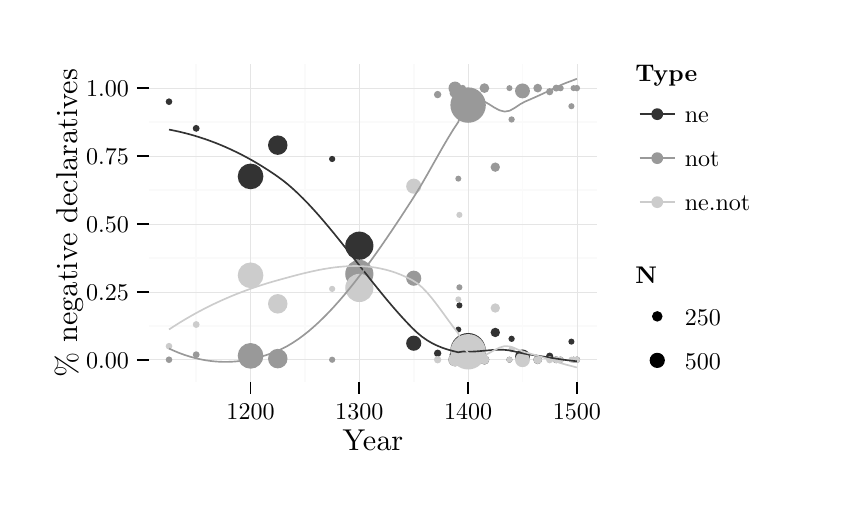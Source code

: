 % Created by tikzDevice version 0.6.2-92-0ad2792 on 2013-07-31 01:59:22
% !TEX encoding = UTF-8 Unicode
\begin{tikzpicture}[x=1pt,y=1pt]
\definecolor[named]{fillColor}{rgb}{1.00,1.00,1.00}
\path[use as bounding box,fill=fillColor,fill opacity=0.00] (0,0) rectangle (289.08,162.61);
\begin{scope}
\path[clip] ( 43.70, 34.60) rectangle (205.82,149.36);
\definecolor[named]{drawColor}{rgb}{0.98,0.98,0.98}

\path[draw=drawColor,line width= 0.6pt,line join=round] ( 43.70, 54.89) --
	(205.82, 54.89);

\path[draw=drawColor,line width= 0.6pt,line join=round] ( 43.70, 79.42) --
	(205.82, 79.42);

\path[draw=drawColor,line width= 0.6pt,line join=round] ( 43.70,103.96) --
	(205.82,103.96);

\path[draw=drawColor,line width= 0.6pt,line join=round] ( 43.70,128.50) --
	(205.82,128.50);

\path[draw=drawColor,line width= 0.6pt,line join=round] ( 60.89, 34.60) --
	( 60.89,149.36);

\path[draw=drawColor,line width= 0.6pt,line join=round] (100.19, 34.60) --
	(100.19,149.36);

\path[draw=drawColor,line width= 0.6pt,line join=round] (139.50, 34.60) --
	(139.50,149.36);

\path[draw=drawColor,line width= 0.6pt,line join=round] (178.80, 34.60) --
	(178.80,149.36);
\definecolor[named]{drawColor}{rgb}{0.90,0.90,0.90}

\path[draw=drawColor,line width= 0.2pt,line join=round] ( 43.70, 42.62) --
	(205.82, 42.62);

\path[draw=drawColor,line width= 0.2pt,line join=round] ( 43.70, 67.15) --
	(205.82, 67.15);

\path[draw=drawColor,line width= 0.2pt,line join=round] ( 43.70, 91.69) --
	(205.82, 91.69);

\path[draw=drawColor,line width= 0.2pt,line join=round] ( 43.70,116.23) --
	(205.82,116.23);

\path[draw=drawColor,line width= 0.2pt,line join=round] ( 43.70,140.77) --
	(205.82,140.77);

\path[draw=drawColor,line width= 0.2pt,line join=round] ( 80.54, 34.60) --
	( 80.54,149.36);

\path[draw=drawColor,line width= 0.2pt,line join=round] (119.84, 34.60) --
	(119.84,149.36);

\path[draw=drawColor,line width= 0.2pt,line join=round] (159.15, 34.60) --
	(159.15,149.36);

\path[draw=drawColor,line width= 0.2pt,line join=round] (198.45, 34.60) --
	(198.45,149.36);
\definecolor[named]{fillColor}{rgb}{0.20,0.20,0.20}

\path[fill=fillColor] ( 51.07,135.86) circle (  1.20);

\path[fill=fillColor] ( 60.89,126.23) circle (  1.24);

\path[fill=fillColor] ( 80.54,108.86) circle (  4.64);

\path[fill=fillColor] ( 90.37,120.16) circle (  3.52);

\path[fill=fillColor] (110.02,115.16) circle (  1.13);

\path[fill=fillColor] (119.84, 83.82) circle (  5.09);

\path[fill=fillColor] (139.50, 48.59) circle (  2.73);

\path[fill=fillColor] (148.14, 44.95) circle (  1.34);

\path[fill=fillColor] (154.04, 44.41) circle (  1.61);

\path[fill=fillColor] (154.43, 42.62) circle (  2.37);

\path[fill=fillColor] (155.61, 53.52) circle (  1.09);

\path[fill=fillColor] (156.00, 62.25) circle (  1.11);

\path[fill=fillColor] (157.18, 42.62) circle (  1.18);

\path[fill=fillColor] (157.57, 49.89) circle (  1.14);

\path[fill=fillColor] (159.15, 45.87) circle (  6.40);

\path[fill=fillColor] (165.04, 42.62) circle (  1.76);

\path[fill=fillColor] (168.97, 52.48) circle (  1.70);

\path[fill=fillColor] (174.08, 42.62) circle (  1.09);

\path[fill=fillColor] (174.87, 50.17) circle (  1.14);

\path[fill=fillColor] (178.80, 43.64) circle (  2.69);

\path[fill=fillColor] (179.58, 42.62) circle (  1.07);

\path[fill=fillColor] (184.30, 42.62) circle (  1.58);

\path[fill=fillColor] (188.62, 43.91) circle (  1.31);

\path[fill=fillColor] (190.98, 42.62) circle (  1.27);

\path[fill=fillColor] (192.55, 42.62) circle (  1.16);

\path[fill=fillColor] (196.48, 49.16) circle (  1.11);

\path[fill=fillColor] (197.27, 42.62) circle (  1.10);

\path[fill=fillColor] (198.45, 42.62) circle (  1.16);
\definecolor[named]{fillColor}{rgb}{0.60,0.60,0.60}

\path[fill=fillColor] ( 51.07, 42.62) circle (  1.20);

\path[fill=fillColor] ( 60.89, 44.43) circle (  1.24);

\path[fill=fillColor] ( 80.54, 44.02) circle (  4.64);

\path[fill=fillColor] ( 90.37, 43.02) circle (  3.52);

\path[fill=fillColor] (110.02, 42.62) circle (  1.13);

\path[fill=fillColor] (119.84, 73.62) circle (  5.09);

\path[fill=fillColor] (139.50, 72.08) circle (  2.73);

\path[fill=fillColor] (148.14,138.43) circle (  1.34);

\path[fill=fillColor] (154.04,138.97) circle (  1.61);

\path[fill=fillColor] (154.43,140.77) circle (  2.37);

\path[fill=fillColor] (155.61,108.05) circle (  1.09);

\path[fill=fillColor] (156.00, 68.79) circle (  1.11);

\path[fill=fillColor] (157.18,140.77) circle (  1.18);

\path[fill=fillColor] (157.57,133.50) circle (  1.14);

\path[fill=fillColor] (159.15,134.64) circle (  6.40);

\path[fill=fillColor] (165.04,140.77) circle (  1.76);

\path[fill=fillColor] (168.97,112.21) circle (  1.70);

\path[fill=fillColor] (174.08,140.77) circle (  1.09);

\path[fill=fillColor] (174.87,129.44) circle (  1.14);

\path[fill=fillColor] (178.80,139.75) circle (  2.69);

\path[fill=fillColor] (179.58,140.77) circle (  1.07);

\path[fill=fillColor] (184.30,140.77) circle (  1.58);

\path[fill=fillColor] (188.62,139.48) circle (  1.31);

\path[fill=fillColor] (190.98,140.77) circle (  1.27);

\path[fill=fillColor] (192.55,140.77) circle (  1.16);

\path[fill=fillColor] (196.48,134.23) circle (  1.11);

\path[fill=fillColor] (197.27,140.77) circle (  1.10);

\path[fill=fillColor] (198.45,140.77) circle (  1.16);
\definecolor[named]{fillColor}{rgb}{0.80,0.80,0.80}

\path[fill=fillColor] ( 51.07, 47.52) circle (  1.20);

\path[fill=fillColor] ( 60.89, 55.34) circle (  1.24);

\path[fill=fillColor] ( 80.54, 73.13) circle (  4.64);

\path[fill=fillColor] ( 90.37, 62.82) circle (  3.52);

\path[fill=fillColor] (110.02, 68.22) circle (  1.13);

\path[fill=fillColor] (119.84, 68.56) circle (  5.09);

\path[fill=fillColor] (139.50,105.33) circle (  2.73);

\path[fill=fillColor] (148.14, 42.62) circle (  1.34);

\path[fill=fillColor] (154.04, 42.62) circle (  1.61);

\path[fill=fillColor] (154.43, 42.62) circle (  2.37);

\path[fill=fillColor] (155.61, 64.43) circle (  1.09);

\path[fill=fillColor] (156.00, 94.96) circle (  1.11);

\path[fill=fillColor] (157.18, 42.62) circle (  1.18);

\path[fill=fillColor] (157.57, 42.62) circle (  1.14);

\path[fill=fillColor] (159.15, 45.49) circle (  6.40);

\path[fill=fillColor] (165.04, 42.62) circle (  1.76);

\path[fill=fillColor] (168.97, 61.31) circle (  1.70);

\path[fill=fillColor] (174.08, 42.62) circle (  1.09);

\path[fill=fillColor] (174.87, 46.39) circle (  1.14);

\path[fill=fillColor] (178.80, 42.62) circle (  2.69);

\path[fill=fillColor] (179.58, 42.62) circle (  1.07);

\path[fill=fillColor] (184.30, 42.62) circle (  1.58);

\path[fill=fillColor] (188.62, 42.62) circle (  1.31);

\path[fill=fillColor] (190.98, 42.62) circle (  1.27);

\path[fill=fillColor] (192.55, 42.62) circle (  1.16);

\path[fill=fillColor] (196.48, 42.62) circle (  1.11);

\path[fill=fillColor] (197.27, 42.62) circle (  1.10);

\path[fill=fillColor] (198.45, 42.62) circle (  1.16);
\definecolor[named]{drawColor}{rgb}{0.20,0.20,0.20}

\path[draw=drawColor,line width= 0.6pt,line join=round] ( 51.07,125.79) --
	( 52.93,125.42) --
	( 54.80,125.01) --
	( 56.66,124.56) --
	( 58.53,124.07) --
	( 60.40,123.54) --
	( 62.26,122.96) --
	( 64.13,122.35) --
	( 65.99,121.68) --
	( 67.86,120.98) --
	( 69.72,120.23) --
	( 71.59,119.43) --
	( 73.45,118.59) --
	( 75.32,117.70) --
	( 77.19,116.77) --
	( 79.05,115.79) --
	( 80.92,114.76) --
	( 82.78,113.68) --
	( 84.65,112.55) --
	( 86.51,111.37) --
	( 88.38,110.15) --
	( 90.24,108.87) --
	( 92.11,107.50) --
	( 93.98,106.01) --
	( 95.84,104.39) --
	( 97.71,102.66) --
	( 99.57,100.83) --
	(101.44, 98.90) --
	(103.30, 96.89) --
	(105.17, 94.80) --
	(107.03, 92.64) --
	(108.90, 90.42) --
	(110.77, 88.16) --
	(112.63, 85.85) --
	(114.50, 83.52) --
	(116.36, 81.16) --
	(118.23, 78.78) --
	(120.09, 76.40) --
	(121.96, 74.03) --
	(123.82, 71.67) --
	(125.69, 69.33) --
	(127.56, 67.02) --
	(129.42, 64.75) --
	(131.29, 62.53) --
	(133.15, 60.37) --
	(135.02, 58.27) --
	(136.88, 56.25) --
	(138.75, 54.31) --
	(140.61, 52.51) --
	(142.48, 50.96) --
	(144.35, 49.65) --
	(146.21, 48.56) --
	(148.08, 47.66) --
	(149.94, 46.91) --
	(151.81, 46.29) --
	(153.67, 45.77) --
	(155.54, 45.32) --
	(157.40, 45.60) --
	(159.27, 45.53) --
	(161.14, 45.57) --
	(163.00, 45.70) --
	(164.87, 45.87) --
	(166.73, 46.04) --
	(168.60, 46.18) --
	(170.46, 46.24) --
	(172.33, 46.19) --
	(174.19, 45.98) --
	(176.06, 45.58) --
	(177.93, 45.12) --
	(179.79, 44.76) --
	(181.66, 44.47) --
	(183.52, 44.19) --
	(185.39, 43.90) --
	(187.25, 43.61) --
	(189.12, 43.31) --
	(190.99, 43.02) --
	(192.85, 42.73) --
	(194.72, 42.48) --
	(196.58, 42.27) --
	(198.45, 42.05);
\definecolor[named]{drawColor}{rgb}{0.60,0.60,0.60}

\path[draw=drawColor,line width= 0.6pt,line join=round] ( 51.07, 46.67) --
	( 52.93, 45.82) --
	( 54.80, 45.05) --
	( 56.66, 44.37) --
	( 58.53, 43.77) --
	( 60.40, 43.25) --
	( 62.26, 42.81) --
	( 64.13, 42.45) --
	( 65.99, 42.18) --
	( 67.86, 41.99) --
	( 69.72, 41.87) --
	( 71.59, 41.84) --
	( 73.45, 41.88) --
	( 75.32, 42.01) --
	( 77.19, 42.21) --
	( 79.05, 42.49) --
	( 80.92, 42.86) --
	( 82.78, 43.29) --
	( 84.65, 43.81) --
	( 86.51, 44.40) --
	( 88.38, 45.07) --
	( 90.24, 45.82) --
	( 92.11, 46.67) --
	( 93.98, 47.65) --
	( 95.84, 48.77) --
	( 97.71, 50.01) --
	( 99.57, 51.38) --
	(101.44, 52.86) --
	(103.30, 54.46) --
	(105.17, 56.16) --
	(107.03, 57.97) --
	(108.90, 59.87) --
	(110.77, 61.88) --
	(112.63, 63.97) --
	(114.50, 66.14) --
	(116.36, 68.40) --
	(118.23, 70.74) --
	(120.09, 73.15) --
	(121.96, 75.62) --
	(123.82, 78.16) --
	(125.69, 80.76) --
	(127.56, 83.41) --
	(129.42, 86.11) --
	(131.29, 88.86) --
	(133.15, 91.64) --
	(135.02, 94.46) --
	(136.88, 97.32) --
	(138.75,100.20) --
	(140.61,103.14) --
	(142.48,106.24) --
	(144.35,109.47) --
	(146.21,112.77) --
	(148.08,116.09) --
	(149.94,119.37) --
	(151.81,122.56) --
	(153.67,125.61) --
	(155.54,128.44) --
	(157.40,133.15) --
	(159.27,135.58) --
	(161.14,136.65) --
	(163.00,136.70) --
	(164.87,136.03) --
	(166.73,134.95) --
	(168.60,133.76) --
	(170.46,132.77) --
	(172.33,132.28) --
	(174.19,132.60) --
	(176.06,133.66) --
	(177.93,134.93) --
	(179.79,135.93) --
	(181.66,136.73) --
	(183.52,137.55) --
	(185.39,138.40) --
	(187.25,139.27) --
	(189.12,140.16) --
	(190.99,141.06) --
	(192.85,141.96) --
	(194.72,142.73) --
	(196.58,143.41) --
	(198.45,144.14);
\definecolor[named]{drawColor}{rgb}{0.80,0.80,0.80}

\path[draw=drawColor,line width= 0.6pt,line join=round] ( 51.07, 53.55) --
	( 52.93, 54.76) --
	( 54.80, 55.94) --
	( 56.66, 57.07) --
	( 58.53, 58.16) --
	( 60.40, 59.22) --
	( 62.26, 60.23) --
	( 64.13, 61.20) --
	( 65.99, 62.14) --
	( 67.86, 63.04) --
	( 69.72, 63.90) --
	( 71.59, 64.73) --
	( 73.45, 65.53) --
	( 75.32, 66.29) --
	( 77.19, 67.02) --
	( 79.05, 67.72) --
	( 80.92, 68.39) --
	( 82.78, 69.03) --
	( 84.65, 69.64) --
	( 86.51, 70.23) --
	( 88.38, 70.78) --
	( 90.24, 71.31) --
	( 92.11, 71.83) --
	( 93.98, 72.34) --
	( 95.84, 72.84) --
	( 97.71, 73.33) --
	( 99.57, 73.80) --
	(101.44, 74.24) --
	(103.30, 74.66) --
	(105.17, 75.05) --
	(107.03, 75.40) --
	(108.90, 75.70) --
	(110.77, 75.97) --
	(112.63, 76.18) --
	(114.50, 76.34) --
	(116.36, 76.44) --
	(118.23, 76.48) --
	(120.09, 76.45) --
	(121.96, 76.35) --
	(123.82, 76.17) --
	(125.69, 75.92) --
	(127.56, 75.57) --
	(129.42, 75.14) --
	(131.29, 74.62) --
	(133.15, 73.99) --
	(135.02, 73.27) --
	(136.88, 72.43) --
	(138.75, 71.49) --
	(140.61, 70.36) --
	(142.48, 68.81) --
	(144.35, 66.88) --
	(146.21, 64.67) --
	(148.08, 62.25) --
	(149.94, 59.72) --
	(151.81, 57.15) --
	(153.67, 54.63) --
	(155.54, 52.24) --
	(157.40, 47.26) --
	(159.27, 44.89) --
	(161.14, 43.78) --
	(163.00, 43.61) --
	(164.87, 44.11) --
	(166.73, 45.01) --
	(168.60, 46.07) --
	(170.46, 47.00) --
	(172.33, 47.54) --
	(174.19, 47.43) --
	(176.06, 46.76) --
	(177.93, 45.95) --
	(179.79, 45.32) --
	(181.66, 44.80) --
	(183.52, 44.26) --
	(185.39, 43.70) --
	(187.25, 43.13) --
	(189.12, 42.53) --
	(190.99, 41.93) --
	(192.85, 41.32) --
	(194.72, 40.79) --
	(196.58, 40.32) --
	(198.45, 39.82);
\end{scope}
\begin{scope}
\path[clip] (  0.00,  0.00) rectangle (289.08,162.61);
\definecolor[named]{drawColor}{rgb}{0.00,0.00,0.00}

\node[text=drawColor,anchor=base east,inner sep=0pt, outer sep=0pt, scale=  0.87] at ( 36.59, 39.45) {0.00};

\node[text=drawColor,anchor=base east,inner sep=0pt, outer sep=0pt, scale=  0.87] at ( 36.59, 63.99) {0.25};

\node[text=drawColor,anchor=base east,inner sep=0pt, outer sep=0pt, scale=  0.87] at ( 36.59, 88.53) {0.50};

\node[text=drawColor,anchor=base east,inner sep=0pt, outer sep=0pt, scale=  0.87] at ( 36.59,113.07) {0.75};

\node[text=drawColor,anchor=base east,inner sep=0pt, outer sep=0pt, scale=  0.87] at ( 36.59,137.60) {1.00};
\end{scope}
\begin{scope}
\path[clip] (  0.00,  0.00) rectangle (289.08,162.61);
\definecolor[named]{drawColor}{rgb}{0.00,0.00,0.00}

\path[draw=drawColor,line width= 0.6pt,line join=round] ( 39.43, 42.62) --
	( 43.70, 42.62);

\path[draw=drawColor,line width= 0.6pt,line join=round] ( 39.43, 67.15) --
	( 43.70, 67.15);

\path[draw=drawColor,line width= 0.6pt,line join=round] ( 39.43, 91.69) --
	( 43.70, 91.69);

\path[draw=drawColor,line width= 0.6pt,line join=round] ( 39.43,116.23) --
	( 43.70,116.23);

\path[draw=drawColor,line width= 0.6pt,line join=round] ( 39.43,140.77) --
	( 43.70,140.77);
\end{scope}
\begin{scope}
\path[clip] (  0.00,  0.00) rectangle (289.08,162.61);
\definecolor[named]{drawColor}{rgb}{0.00,0.00,0.00}

\path[draw=drawColor,line width= 0.6pt,line join=round] ( 80.54, 30.33) --
	( 80.54, 34.60);

\path[draw=drawColor,line width= 0.6pt,line join=round] (119.84, 30.33) --
	(119.84, 34.60);

\path[draw=drawColor,line width= 0.6pt,line join=round] (159.15, 30.33) --
	(159.15, 34.60);

\path[draw=drawColor,line width= 0.6pt,line join=round] (198.45, 30.33) --
	(198.45, 34.60);
\end{scope}
\begin{scope}
\path[clip] (  0.00,  0.00) rectangle (289.08,162.61);
\definecolor[named]{drawColor}{rgb}{0.00,0.00,0.00}

\node[text=drawColor,anchor=base,inner sep=0pt, outer sep=0pt, scale=  0.87] at ( 80.54, 21.16) {1200};

\node[text=drawColor,anchor=base,inner sep=0pt, outer sep=0pt, scale=  0.87] at (119.84, 21.16) {1300};

\node[text=drawColor,anchor=base,inner sep=0pt, outer sep=0pt, scale=  0.87] at (159.15, 21.16) {1400};

\node[text=drawColor,anchor=base,inner sep=0pt, outer sep=0pt, scale=  0.87] at (198.45, 21.16) {1500};
\end{scope}
\begin{scope}
\path[clip] (  0.00,  0.00) rectangle (289.08,162.61);
\definecolor[named]{drawColor}{rgb}{0.00,0.00,0.00}

\node[text=drawColor,anchor=base,inner sep=0pt, outer sep=0pt, scale=  1.09] at (124.76,  9.94) {Year};
\end{scope}
\begin{scope}
\path[clip] (  0.00,  0.00) rectangle (289.08,162.61);
\definecolor[named]{drawColor}{rgb}{0.00,0.00,0.00}

\node[text=drawColor,rotate= 90.00,anchor=base,inner sep=0pt, outer sep=0pt, scale=  1.09] at ( 17.85, 91.98) {\% negative declaratives};
\end{scope}
\begin{scope}
\path[clip] (  0.00,  0.00) rectangle (289.08,162.61);
\definecolor[named]{drawColor}{rgb}{0.00,0.00,0.00}

\node[text=drawColor,anchor=base west,inner sep=0pt, outer sep=0pt, scale=  0.87] at (219.55,143.28) {\bfseries Type};
\end{scope}
\begin{scope}
\path[clip] (  0.00,  0.00) rectangle (289.08,162.61);
\definecolor[named]{fillColor}{rgb}{0.20,0.20,0.20}

\path[fill=fillColor] (227.50,131.36) circle (  2.13);
\end{scope}
\begin{scope}
\path[clip] (  0.00,  0.00) rectangle (289.08,162.61);
\definecolor[named]{drawColor}{rgb}{0.20,0.20,0.20}

\path[draw=drawColor,line width= 0.6pt,line join=round] (221.14,131.36) -- (233.86,131.36);
\end{scope}
\begin{scope}
\path[clip] (  0.00,  0.00) rectangle (289.08,162.61);
\definecolor[named]{fillColor}{rgb}{0.60,0.60,0.60}

\path[fill=fillColor] (227.50,115.46) circle (  2.13);
\end{scope}
\begin{scope}
\path[clip] (  0.00,  0.00) rectangle (289.08,162.61);
\definecolor[named]{drawColor}{rgb}{0.60,0.60,0.60}

\path[draw=drawColor,line width= 0.6pt,line join=round] (221.14,115.46) -- (233.86,115.46);
\end{scope}
\begin{scope}
\path[clip] (  0.00,  0.00) rectangle (289.08,162.61);
\definecolor[named]{fillColor}{rgb}{0.80,0.80,0.80}

\path[fill=fillColor] (227.50, 99.56) circle (  2.13);
\end{scope}
\begin{scope}
\path[clip] (  0.00,  0.00) rectangle (289.08,162.61);
\definecolor[named]{drawColor}{rgb}{0.80,0.80,0.80}

\path[draw=drawColor,line width= 0.6pt,line join=round] (221.14, 99.56) -- (233.86, 99.56);
\end{scope}
\begin{scope}
\path[clip] (  0.00,  0.00) rectangle (289.08,162.61);
\definecolor[named]{drawColor}{rgb}{0.00,0.00,0.00}

\node[text=drawColor,anchor=base west,inner sep=0pt, outer sep=0pt, scale=  0.87] at (237.44,128.19) {ne};
\end{scope}
\begin{scope}
\path[clip] (  0.00,  0.00) rectangle (289.08,162.61);
\definecolor[named]{drawColor}{rgb}{0.00,0.00,0.00}

\node[text=drawColor,anchor=base west,inner sep=0pt, outer sep=0pt, scale=  0.87] at (237.44,112.29) {not};
\end{scope}
\begin{scope}
\path[clip] (  0.00,  0.00) rectangle (289.08,162.61);
\definecolor[named]{drawColor}{rgb}{0.00,0.00,0.00}

\node[text=drawColor,anchor=base west,inner sep=0pt, outer sep=0pt, scale=  0.87] at (237.44, 96.40) {ne.not};
\end{scope}
\begin{scope}
\path[clip] (  0.00,  0.00) rectangle (289.08,162.61);
\definecolor[named]{drawColor}{rgb}{0.00,0.00,0.00}

\node[text=drawColor,anchor=base west,inner sep=0pt, outer sep=0pt, scale=  0.87] at (219.55, 70.21) {\bfseries N};
\end{scope}
\begin{scope}
\path[clip] (  0.00,  0.00) rectangle (289.08,162.61);
\definecolor[named]{fillColor}{rgb}{0.00,0.00,0.00}

\path[fill=fillColor] (227.50, 58.29) circle (  1.91);
\end{scope}
\begin{scope}
\path[clip] (  0.00,  0.00) rectangle (289.08,162.61);
\definecolor[named]{fillColor}{rgb}{0.00,0.00,0.00}

\path[fill=fillColor] (227.50, 42.39) circle (  2.75);
\end{scope}
\begin{scope}
\path[clip] (  0.00,  0.00) rectangle (289.08,162.61);
\definecolor[named]{drawColor}{rgb}{0.00,0.00,0.00}

\node[text=drawColor,anchor=base west,inner sep=0pt, outer sep=0pt, scale=  0.87] at (237.44, 55.12) {250};
\end{scope}
\begin{scope}
\path[clip] (  0.00,  0.00) rectangle (289.08,162.61);
\definecolor[named]{drawColor}{rgb}{0.00,0.00,0.00}

\node[text=drawColor,anchor=base west,inner sep=0pt, outer sep=0pt, scale=  0.87] at (237.44, 39.22) {500};
\end{scope}
\end{tikzpicture}
